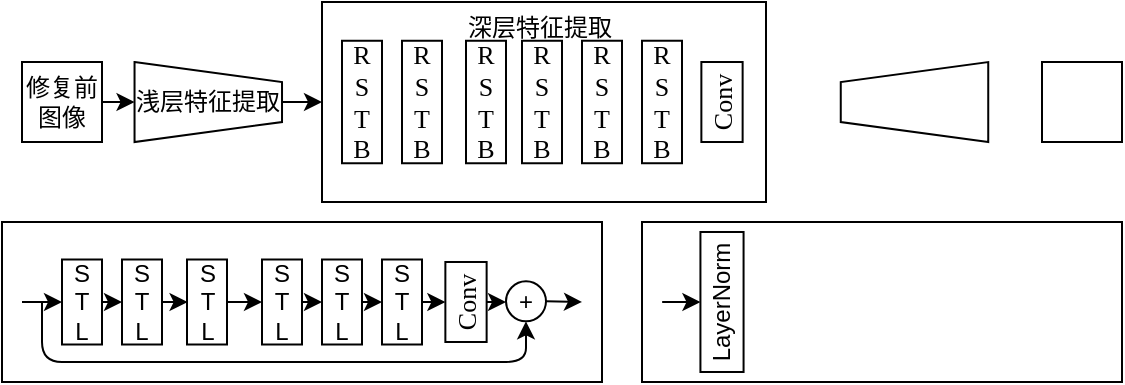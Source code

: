 <mxfile version="21.2.9" type="github">
  <diagram name="第 1 页" id="6_5NIOfknfMMVY00nYu0">
    <mxGraphModel dx="337" dy="175" grid="1" gridSize="10" guides="1" tooltips="1" connect="1" arrows="1" fold="1" page="1" pageScale="1" pageWidth="583" pageHeight="827" math="0" shadow="0">
      <root>
        <mxCell id="0" />
        <mxCell id="1" parent="0" />
        <mxCell id="1anbtyB_ODF39JOE69Np-36" style="edgeStyle=orthogonalEdgeStyle;rounded=0;orthogonalLoop=1;jettySize=auto;html=1;exitX=1;exitY=0.5;exitDx=0;exitDy=0;entryX=0.5;entryY=1;entryDx=0;entryDy=0;" edge="1" parent="1" source="1anbtyB_ODF39JOE69Np-1" target="1anbtyB_ODF39JOE69Np-3">
          <mxGeometry relative="1" as="geometry" />
        </mxCell>
        <mxCell id="1anbtyB_ODF39JOE69Np-1" value="修复前图像" style="rounded=0;whiteSpace=wrap;html=1;" vertex="1" parent="1">
          <mxGeometry x="20" y="40" width="40" height="40" as="geometry" />
        </mxCell>
        <mxCell id="1anbtyB_ODF39JOE69Np-37" style="edgeStyle=orthogonalEdgeStyle;rounded=0;orthogonalLoop=1;jettySize=auto;html=1;exitX=0.5;exitY=0;exitDx=0;exitDy=0;entryX=0;entryY=0.5;entryDx=0;entryDy=0;" edge="1" parent="1" source="1anbtyB_ODF39JOE69Np-3" target="1anbtyB_ODF39JOE69Np-4">
          <mxGeometry relative="1" as="geometry" />
        </mxCell>
        <mxCell id="1anbtyB_ODF39JOE69Np-3" value="" style="shape=trapezoid;perimeter=trapezoidPerimeter;whiteSpace=wrap;html=1;fixedSize=1;rotation=90;size=10;" vertex="1" parent="1">
          <mxGeometry x="93.14" y="23.14" width="40" height="73.74" as="geometry" />
        </mxCell>
        <mxCell id="1anbtyB_ODF39JOE69Np-4" value="" style="rounded=0;whiteSpace=wrap;html=1;" vertex="1" parent="1">
          <mxGeometry x="170" y="10" width="222" height="100" as="geometry" />
        </mxCell>
        <mxCell id="1anbtyB_ODF39JOE69Np-6" value="" style="rounded=0;whiteSpace=wrap;html=1;" vertex="1" parent="1">
          <mxGeometry x="530" y="40" width="40" height="40" as="geometry" />
        </mxCell>
        <mxCell id="1anbtyB_ODF39JOE69Np-7" value="" style="rounded=0;whiteSpace=wrap;html=1;" vertex="1" parent="1">
          <mxGeometry x="10" y="120" width="300" height="80" as="geometry" />
        </mxCell>
        <mxCell id="1anbtyB_ODF39JOE69Np-8" value="" style="rounded=0;whiteSpace=wrap;html=1;" vertex="1" parent="1">
          <mxGeometry x="330" y="120" width="240" height="80" as="geometry" />
        </mxCell>
        <mxCell id="1anbtyB_ODF39JOE69Np-14" style="edgeStyle=orthogonalEdgeStyle;rounded=0;orthogonalLoop=1;jettySize=auto;html=1;exitX=1;exitY=0.5;exitDx=0;exitDy=0;entryX=0;entryY=0.5;entryDx=0;entryDy=0;" edge="1" parent="1" source="1anbtyB_ODF39JOE69Np-9" target="1anbtyB_ODF39JOE69Np-13">
          <mxGeometry relative="1" as="geometry" />
        </mxCell>
        <mxCell id="1anbtyB_ODF39JOE69Np-9" value="S&lt;br&gt;T&lt;br&gt;L" style="rounded=0;whiteSpace=wrap;html=1;" vertex="1" parent="1">
          <mxGeometry x="40" y="138.75" width="20" height="42.5" as="geometry" />
        </mxCell>
        <mxCell id="1anbtyB_ODF39JOE69Np-19" style="edgeStyle=orthogonalEdgeStyle;rounded=0;orthogonalLoop=1;jettySize=auto;html=1;exitX=1;exitY=0.5;exitDx=0;exitDy=0;entryX=0.013;entryY=0.522;entryDx=0;entryDy=0;entryPerimeter=0;" edge="1" parent="1" source="1anbtyB_ODF39JOE69Np-13" target="1anbtyB_ODF39JOE69Np-15">
          <mxGeometry relative="1" as="geometry" />
        </mxCell>
        <mxCell id="1anbtyB_ODF39JOE69Np-13" value="S&lt;br&gt;T&lt;br&gt;L" style="rounded=0;whiteSpace=wrap;html=1;" vertex="1" parent="1">
          <mxGeometry x="70" y="138.75" width="20" height="42.5" as="geometry" />
        </mxCell>
        <mxCell id="1anbtyB_ODF39JOE69Np-27" style="edgeStyle=orthogonalEdgeStyle;rounded=0;orthogonalLoop=1;jettySize=auto;html=1;exitX=1;exitY=0.5;exitDx=0;exitDy=0;entryX=0;entryY=0.5;entryDx=0;entryDy=0;" edge="1" parent="1" source="1anbtyB_ODF39JOE69Np-15" target="1anbtyB_ODF39JOE69Np-16">
          <mxGeometry relative="1" as="geometry" />
        </mxCell>
        <mxCell id="1anbtyB_ODF39JOE69Np-15" value="S&lt;br&gt;T&lt;br&gt;L" style="rounded=0;whiteSpace=wrap;html=1;" vertex="1" parent="1">
          <mxGeometry x="102.5" y="138.75" width="20" height="42.5" as="geometry" />
        </mxCell>
        <mxCell id="1anbtyB_ODF39JOE69Np-28" style="edgeStyle=orthogonalEdgeStyle;rounded=0;orthogonalLoop=1;jettySize=auto;html=1;exitX=1;exitY=0.5;exitDx=0;exitDy=0;entryX=0;entryY=0.5;entryDx=0;entryDy=0;" edge="1" parent="1" source="1anbtyB_ODF39JOE69Np-16" target="1anbtyB_ODF39JOE69Np-17">
          <mxGeometry relative="1" as="geometry" />
        </mxCell>
        <mxCell id="1anbtyB_ODF39JOE69Np-16" value="S&lt;br&gt;T&lt;br&gt;L" style="rounded=0;whiteSpace=wrap;html=1;" vertex="1" parent="1">
          <mxGeometry x="140" y="138.75" width="20" height="42.5" as="geometry" />
        </mxCell>
        <mxCell id="1anbtyB_ODF39JOE69Np-29" style="edgeStyle=orthogonalEdgeStyle;rounded=0;orthogonalLoop=1;jettySize=auto;html=1;exitX=1;exitY=0.5;exitDx=0;exitDy=0;entryX=0;entryY=0.5;entryDx=0;entryDy=0;" edge="1" parent="1" source="1anbtyB_ODF39JOE69Np-17" target="1anbtyB_ODF39JOE69Np-18">
          <mxGeometry relative="1" as="geometry" />
        </mxCell>
        <mxCell id="1anbtyB_ODF39JOE69Np-17" value="S&lt;br&gt;T&lt;br&gt;L" style="rounded=0;whiteSpace=wrap;html=1;" vertex="1" parent="1">
          <mxGeometry x="170" y="138.75" width="20" height="42.5" as="geometry" />
        </mxCell>
        <mxCell id="1anbtyB_ODF39JOE69Np-32" style="edgeStyle=orthogonalEdgeStyle;rounded=0;orthogonalLoop=1;jettySize=auto;html=1;exitX=1;exitY=0.5;exitDx=0;exitDy=0;entryX=0.5;entryY=0;entryDx=0;entryDy=0;" edge="1" parent="1" source="1anbtyB_ODF39JOE69Np-18" target="1anbtyB_ODF39JOE69Np-30">
          <mxGeometry relative="1" as="geometry" />
        </mxCell>
        <mxCell id="1anbtyB_ODF39JOE69Np-18" value="S&lt;br&gt;T&lt;br&gt;L" style="rounded=0;whiteSpace=wrap;html=1;" vertex="1" parent="1">
          <mxGeometry x="200" y="138.75" width="20" height="42.5" as="geometry" />
        </mxCell>
        <mxCell id="1anbtyB_ODF39JOE69Np-20" value="&lt;font face=&quot;Times New Roman&quot; style=&quot;font-size: 13px;&quot;&gt;R&lt;br&gt;S&lt;br&gt;T&lt;br&gt;B&lt;/font&gt;" style="rounded=0;whiteSpace=wrap;html=1;" vertex="1" parent="1">
          <mxGeometry x="180" y="29.38" width="20" height="61.25" as="geometry" />
        </mxCell>
        <mxCell id="1anbtyB_ODF39JOE69Np-21" value="&lt;font face=&quot;Times New Roman&quot; style=&quot;font-size: 13px;&quot;&gt;R&lt;br&gt;S&lt;br&gt;T&lt;br&gt;B&lt;/font&gt;" style="rounded=0;whiteSpace=wrap;html=1;" vertex="1" parent="1">
          <mxGeometry x="210" y="29.38" width="20" height="61.25" as="geometry" />
        </mxCell>
        <mxCell id="1anbtyB_ODF39JOE69Np-22" value="&lt;font face=&quot;Times New Roman&quot; style=&quot;font-size: 13px;&quot;&gt;R&lt;br&gt;S&lt;br&gt;T&lt;br&gt;B&lt;/font&gt;" style="rounded=0;whiteSpace=wrap;html=1;" vertex="1" parent="1">
          <mxGeometry x="242" y="29.38" width="20" height="61.25" as="geometry" />
        </mxCell>
        <mxCell id="1anbtyB_ODF39JOE69Np-23" value="&lt;font face=&quot;Times New Roman&quot; style=&quot;font-size: 13px;&quot;&gt;R&lt;br&gt;S&lt;br&gt;T&lt;br&gt;B&lt;/font&gt;" style="rounded=0;whiteSpace=wrap;html=1;" vertex="1" parent="1">
          <mxGeometry x="270" y="29.38" width="20" height="61.25" as="geometry" />
        </mxCell>
        <mxCell id="1anbtyB_ODF39JOE69Np-24" value="&lt;font face=&quot;Times New Roman&quot; style=&quot;font-size: 13px;&quot;&gt;R&lt;br&gt;S&lt;br&gt;T&lt;br&gt;B&lt;/font&gt;" style="rounded=0;whiteSpace=wrap;html=1;" vertex="1" parent="1">
          <mxGeometry x="300" y="29.37" width="20" height="61.25" as="geometry" />
        </mxCell>
        <mxCell id="1anbtyB_ODF39JOE69Np-25" value="&lt;font face=&quot;Times New Roman&quot; style=&quot;font-size: 13px;&quot;&gt;R&lt;br&gt;S&lt;br&gt;T&lt;br&gt;B&lt;/font&gt;" style="rounded=0;whiteSpace=wrap;html=1;" vertex="1" parent="1">
          <mxGeometry x="330" y="29.37" width="20" height="61.25" as="geometry" />
        </mxCell>
        <mxCell id="1anbtyB_ODF39JOE69Np-26" value="&lt;font face=&quot;Times New Roman&quot;&gt;&lt;span style=&quot;font-size: 13px;&quot;&gt;Conv&lt;/span&gt;&lt;/font&gt;" style="rounded=0;whiteSpace=wrap;html=1;rotation=-90;" vertex="1" parent="1">
          <mxGeometry x="350" y="49.69" width="40" height="20.63" as="geometry" />
        </mxCell>
        <mxCell id="1anbtyB_ODF39JOE69Np-33" style="edgeStyle=orthogonalEdgeStyle;rounded=0;orthogonalLoop=1;jettySize=auto;html=1;exitX=0.5;exitY=1;exitDx=0;exitDy=0;entryX=0;entryY=0.5;entryDx=0;entryDy=0;" edge="1" parent="1" source="1anbtyB_ODF39JOE69Np-30" target="1anbtyB_ODF39JOE69Np-31">
          <mxGeometry relative="1" as="geometry" />
        </mxCell>
        <mxCell id="1anbtyB_ODF39JOE69Np-30" value="&lt;font face=&quot;Times New Roman&quot;&gt;&lt;span style=&quot;font-size: 13px;&quot;&gt;Conv&lt;/span&gt;&lt;/font&gt;" style="rounded=0;whiteSpace=wrap;html=1;rotation=-90;" vertex="1" parent="1">
          <mxGeometry x="222" y="149.68" width="40" height="20.63" as="geometry" />
        </mxCell>
        <mxCell id="1anbtyB_ODF39JOE69Np-31" value="+" style="ellipse;whiteSpace=wrap;html=1;aspect=fixed;" vertex="1" parent="1">
          <mxGeometry x="262" y="149.68" width="20" height="20" as="geometry" />
        </mxCell>
        <mxCell id="1anbtyB_ODF39JOE69Np-34" value="" style="endArrow=classic;html=1;rounded=0;entryX=0;entryY=0.5;entryDx=0;entryDy=0;" edge="1" parent="1" target="1anbtyB_ODF39JOE69Np-9">
          <mxGeometry width="50" height="50" relative="1" as="geometry">
            <mxPoint x="20" y="160" as="sourcePoint" />
            <mxPoint x="60" y="90" as="targetPoint" />
          </mxGeometry>
        </mxCell>
        <mxCell id="1anbtyB_ODF39JOE69Np-35" value="" style="endArrow=classic;html=1;rounded=1;entryX=0.5;entryY=1;entryDx=0;entryDy=0;" edge="1" parent="1" target="1anbtyB_ODF39JOE69Np-31">
          <mxGeometry width="50" height="50" relative="1" as="geometry">
            <mxPoint x="30" y="160" as="sourcePoint" />
            <mxPoint x="60" y="90" as="targetPoint" />
            <Array as="points">
              <mxPoint x="30" y="190" />
              <mxPoint x="120" y="190" />
              <mxPoint x="272" y="190" />
            </Array>
          </mxGeometry>
        </mxCell>
        <mxCell id="1anbtyB_ODF39JOE69Np-40" value="" style="endArrow=classic;html=1;rounded=0;exitX=1;exitY=0.5;exitDx=0;exitDy=0;" edge="1" parent="1" source="1anbtyB_ODF39JOE69Np-31">
          <mxGeometry width="50" height="50" relative="1" as="geometry">
            <mxPoint x="300" y="250" as="sourcePoint" />
            <mxPoint x="300" y="160" as="targetPoint" />
          </mxGeometry>
        </mxCell>
        <mxCell id="1anbtyB_ODF39JOE69Np-41" value="LayerNorm" style="rounded=0;whiteSpace=wrap;html=1;rotation=-90;" vertex="1" parent="1">
          <mxGeometry x="335" y="149.21" width="70" height="21.57" as="geometry" />
        </mxCell>
        <mxCell id="1anbtyB_ODF39JOE69Np-42" value="浅层特征提取" style="text;html=1;strokeColor=none;fillColor=none;align=center;verticalAlign=middle;whiteSpace=wrap;rounded=0;" vertex="1" parent="1">
          <mxGeometry x="76.14" y="47.5" width="74" height="25" as="geometry" />
        </mxCell>
        <mxCell id="1anbtyB_ODF39JOE69Np-44" value="深层特征提取" style="text;html=1;strokeColor=none;fillColor=none;align=center;verticalAlign=middle;whiteSpace=wrap;rounded=0;" vertex="1" parent="1">
          <mxGeometry x="242" y="10" width="74" height="25" as="geometry" />
        </mxCell>
        <mxCell id="1anbtyB_ODF39JOE69Np-46" value="" style="shape=trapezoid;perimeter=trapezoidPerimeter;whiteSpace=wrap;html=1;fixedSize=1;rotation=-90;size=10;" vertex="1" parent="1">
          <mxGeometry x="446.25" y="23.14" width="40" height="73.74" as="geometry" />
        </mxCell>
        <mxCell id="1anbtyB_ODF39JOE69Np-47" value="" style="endArrow=classic;html=1;rounded=0;entryX=0.5;entryY=0;entryDx=0;entryDy=0;exitX=0.042;exitY=0.5;exitDx=0;exitDy=0;exitPerimeter=0;" edge="1" parent="1" source="1anbtyB_ODF39JOE69Np-8" target="1anbtyB_ODF39JOE69Np-41">
          <mxGeometry width="50" height="50" relative="1" as="geometry">
            <mxPoint x="310" y="260" as="sourcePoint" />
            <mxPoint x="360" y="210" as="targetPoint" />
          </mxGeometry>
        </mxCell>
      </root>
    </mxGraphModel>
  </diagram>
</mxfile>
